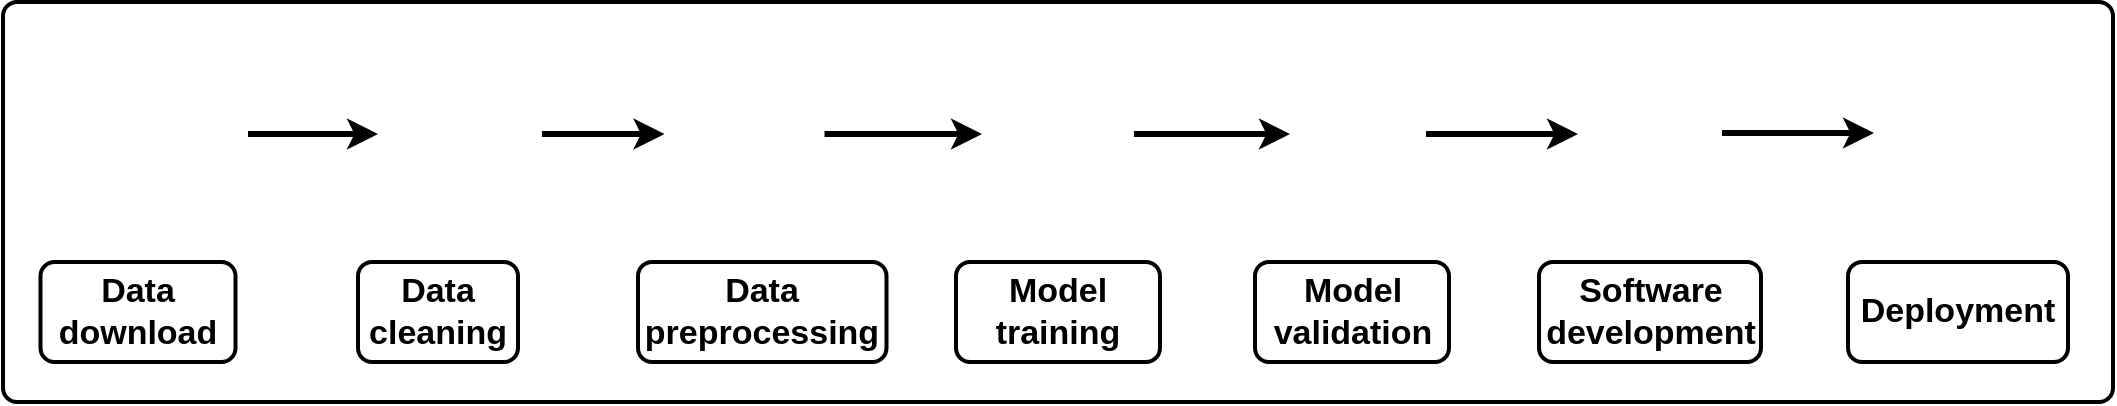 <mxfile version="22.0.8" type="device">
  <diagram name="Página-1" id="LMFodgzPDeRTi_h8yl_8">
    <mxGraphModel dx="1050" dy="574" grid="1" gridSize="10" guides="1" tooltips="1" connect="1" arrows="1" fold="1" page="1" pageScale="1" pageWidth="827" pageHeight="1169" math="0" shadow="0">
      <root>
        <mxCell id="0" />
        <mxCell id="1" parent="0" />
        <mxCell id="TUOLOOK_BZZZ1oOCvj7o-1" value="&lt;b&gt;&lt;font style=&quot;font-size: 17px;&quot;&gt;Data download&lt;/font&gt;&lt;/b&gt;" style="rounded=1;whiteSpace=wrap;html=1;absoluteArcSize=1;arcSize=14;strokeWidth=2;" parent="1" vertex="1">
          <mxGeometry x="61.25" y="1060" width="97.5" height="50" as="geometry" />
        </mxCell>
        <mxCell id="TUOLOOK_BZZZ1oOCvj7o-2" value="&lt;b&gt;&lt;font style=&quot;font-size: 17px;&quot;&gt;Data cleaning&lt;/font&gt;&lt;/b&gt;" style="rounded=1;whiteSpace=wrap;html=1;absoluteArcSize=1;arcSize=14;strokeWidth=2;" parent="1" vertex="1">
          <mxGeometry x="220" y="1060" width="80" height="50" as="geometry" />
        </mxCell>
        <mxCell id="TUOLOOK_BZZZ1oOCvj7o-3" value="&lt;b&gt;&lt;font style=&quot;font-size: 17px;&quot;&gt;Model training&lt;/font&gt;&lt;/b&gt;" style="rounded=1;whiteSpace=wrap;html=1;absoluteArcSize=1;arcSize=14;strokeWidth=2;" parent="1" vertex="1">
          <mxGeometry x="519" y="1060" width="102" height="50" as="geometry" />
        </mxCell>
        <mxCell id="TUOLOOK_BZZZ1oOCvj7o-4" value="&lt;b&gt;&lt;font style=&quot;font-size: 17px;&quot;&gt;Model validation&lt;/font&gt;&lt;/b&gt;" style="rounded=1;whiteSpace=wrap;html=1;absoluteArcSize=1;arcSize=14;strokeWidth=2;" parent="1" vertex="1">
          <mxGeometry x="668.5" y="1060" width="97" height="50" as="geometry" />
        </mxCell>
        <mxCell id="TUOLOOK_BZZZ1oOCvj7o-5" value="&lt;b&gt;&lt;font style=&quot;font-size: 17px;&quot;&gt;Deployment&lt;/font&gt;&lt;/b&gt;" style="rounded=1;whiteSpace=wrap;html=1;absoluteArcSize=1;arcSize=14;strokeWidth=2;" parent="1" vertex="1">
          <mxGeometry x="965" y="1060" width="110" height="50" as="geometry" />
        </mxCell>
        <mxCell id="TUOLOOK_BZZZ1oOCvj7o-6" value="" style="edgeStyle=orthogonalEdgeStyle;rounded=0;orthogonalLoop=1;jettySize=auto;html=1;strokeWidth=3;" parent="1" source="TUOLOOK_BZZZ1oOCvj7o-7" target="TUOLOOK_BZZZ1oOCvj7o-14" edge="1">
          <mxGeometry relative="1" as="geometry" />
        </mxCell>
        <mxCell id="TUOLOOK_BZZZ1oOCvj7o-7" value="" style="shape=image;verticalLabelPosition=bottom;labelBackgroundColor=default;verticalAlign=top;aspect=fixed;imageAspect=0;image=https://cdn-icons-png.flaticon.com/512/10179/10179118.png;" parent="1" vertex="1">
          <mxGeometry x="230" y="955" width="82" height="82" as="geometry" />
        </mxCell>
        <mxCell id="TUOLOOK_BZZZ1oOCvj7o-8" value="" style="edgeStyle=orthogonalEdgeStyle;rounded=0;orthogonalLoop=1;jettySize=auto;html=1;strokeWidth=3;" parent="1" source="TUOLOOK_BZZZ1oOCvj7o-9" target="TUOLOOK_BZZZ1oOCvj7o-7" edge="1">
          <mxGeometry relative="1" as="geometry" />
        </mxCell>
        <mxCell id="TUOLOOK_BZZZ1oOCvj7o-9" value="" style="shape=image;verticalLabelPosition=bottom;labelBackgroundColor=default;verticalAlign=top;aspect=fixed;imageAspect=0;image=https://cdn-icons-png.flaticon.com/512/8439/8439003.png;" parent="1" vertex="1">
          <mxGeometry x="55" y="941" width="110" height="110" as="geometry" />
        </mxCell>
        <mxCell id="TUOLOOK_BZZZ1oOCvj7o-10" value="" style="edgeStyle=orthogonalEdgeStyle;rounded=0;orthogonalLoop=1;jettySize=auto;html=1;strokeWidth=3;" parent="1" source="TUOLOOK_BZZZ1oOCvj7o-11" target="TUOLOOK_BZZZ1oOCvj7o-17" edge="1">
          <mxGeometry relative="1" as="geometry" />
        </mxCell>
        <mxCell id="TUOLOOK_BZZZ1oOCvj7o-11" value="" style="shape=image;verticalLabelPosition=bottom;labelBackgroundColor=default;verticalAlign=top;aspect=fixed;imageAspect=0;image=https://cdn-icons-png.flaticon.com/128/2519/2519393.png;" parent="1" vertex="1">
          <mxGeometry x="686" y="962" width="68" height="68" as="geometry" />
        </mxCell>
        <mxCell id="TUOLOOK_BZZZ1oOCvj7o-12" value="" style="shape=image;verticalLabelPosition=bottom;labelBackgroundColor=default;verticalAlign=top;aspect=fixed;imageAspect=0;image=https://cdn-icons-png.flaticon.com/512/1508/1508878.png;" parent="1" vertex="1">
          <mxGeometry x="980" y="950" width="80" height="80" as="geometry" />
        </mxCell>
        <mxCell id="TUOLOOK_BZZZ1oOCvj7o-13" value="" style="edgeStyle=orthogonalEdgeStyle;rounded=0;orthogonalLoop=1;jettySize=auto;html=1;strokeWidth=3;" parent="1" source="TUOLOOK_BZZZ1oOCvj7o-14" target="TUOLOOK_BZZZ1oOCvj7o-16" edge="1">
          <mxGeometry relative="1" as="geometry" />
        </mxCell>
        <mxCell id="TUOLOOK_BZZZ1oOCvj7o-14" value="" style="shape=image;verticalLabelPosition=bottom;labelBackgroundColor=default;verticalAlign=top;aspect=fixed;imageAspect=0;image=https://cdn-icons-png.flaticon.com/512/1878/1878451.png;" parent="1" vertex="1">
          <mxGeometry x="373.25" y="956" width="80" height="80" as="geometry" />
        </mxCell>
        <mxCell id="TUOLOOK_BZZZ1oOCvj7o-15" value="" style="edgeStyle=orthogonalEdgeStyle;rounded=0;orthogonalLoop=1;jettySize=auto;html=1;strokeWidth=3;" parent="1" source="TUOLOOK_BZZZ1oOCvj7o-16" target="TUOLOOK_BZZZ1oOCvj7o-11" edge="1">
          <mxGeometry relative="1" as="geometry" />
        </mxCell>
        <mxCell id="TUOLOOK_BZZZ1oOCvj7o-16" value="" style="shape=image;verticalLabelPosition=bottom;labelBackgroundColor=default;verticalAlign=top;aspect=fixed;imageAspect=0;image=https://cdn0.iconfinder.com/data/icons/data-science-color/64/predictive-modeling-machine-learning-system-512.png;" parent="1" vertex="1">
          <mxGeometry x="532" y="958" width="76" height="76" as="geometry" />
        </mxCell>
        <mxCell id="TUOLOOK_BZZZ1oOCvj7o-17" value="" style="shape=image;verticalLabelPosition=bottom;labelBackgroundColor=default;verticalAlign=top;aspect=fixed;imageAspect=0;image=https://cdn2.iconfinder.com/data/icons/data-visualization-color/64/data-visualization-chart-report-pie-presentation-512.png;" parent="1" vertex="1">
          <mxGeometry x="830" y="960" width="72" height="72" as="geometry" />
        </mxCell>
        <mxCell id="TUOLOOK_BZZZ1oOCvj7o-18" value="&lt;b&gt;&lt;font style=&quot;font-size: 17px;&quot;&gt;Software development&lt;/font&gt;&lt;/b&gt;" style="rounded=1;whiteSpace=wrap;html=1;absoluteArcSize=1;arcSize=14;strokeWidth=2;" parent="1" vertex="1">
          <mxGeometry x="810.5" y="1060" width="111" height="50" as="geometry" />
        </mxCell>
        <mxCell id="TUOLOOK_BZZZ1oOCvj7o-19" value="" style="edgeStyle=orthogonalEdgeStyle;rounded=0;orthogonalLoop=1;jettySize=auto;html=1;strokeWidth=3;" parent="1" edge="1">
          <mxGeometry relative="1" as="geometry">
            <mxPoint x="902" y="995.5" as="sourcePoint" />
            <mxPoint x="978" y="995.5" as="targetPoint" />
          </mxGeometry>
        </mxCell>
        <mxCell id="TUOLOOK_BZZZ1oOCvj7o-20" value="" style="rounded=1;whiteSpace=wrap;html=1;absoluteArcSize=1;arcSize=14;strokeWidth=2;fillColor=none;" parent="1" vertex="1">
          <mxGeometry x="42.5" y="930" width="1055" height="200" as="geometry" />
        </mxCell>
        <mxCell id="TUOLOOK_BZZZ1oOCvj7o-21" value="&lt;b&gt;&lt;font style=&quot;font-size: 17px;&quot;&gt;Data preprocessing&lt;/font&gt;&lt;/b&gt;" style="rounded=1;whiteSpace=wrap;html=1;absoluteArcSize=1;arcSize=14;strokeWidth=2;" parent="1" vertex="1">
          <mxGeometry x="360" y="1060" width="124.25" height="50" as="geometry" />
        </mxCell>
      </root>
    </mxGraphModel>
  </diagram>
</mxfile>
